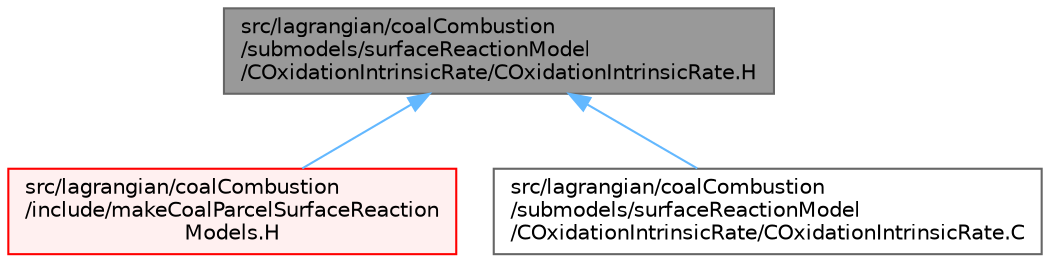 digraph "src/lagrangian/coalCombustion/submodels/surfaceReactionModel/COxidationIntrinsicRate/COxidationIntrinsicRate.H"
{
 // LATEX_PDF_SIZE
  bgcolor="transparent";
  edge [fontname=Helvetica,fontsize=10,labelfontname=Helvetica,labelfontsize=10];
  node [fontname=Helvetica,fontsize=10,shape=box,height=0.2,width=0.4];
  Node1 [id="Node000001",label="src/lagrangian/coalCombustion\l/submodels/surfaceReactionModel\l/COxidationIntrinsicRate/COxidationIntrinsicRate.H",height=0.2,width=0.4,color="gray40", fillcolor="grey60", style="filled", fontcolor="black",tooltip=" "];
  Node1 -> Node2 [id="edge1_Node000001_Node000002",dir="back",color="steelblue1",style="solid",tooltip=" "];
  Node2 [id="Node000002",label="src/lagrangian/coalCombustion\l/include/makeCoalParcelSurfaceReaction\lModels.H",height=0.2,width=0.4,color="red", fillcolor="#FFF0F0", style="filled",URL="$makeCoalParcelSurfaceReactionModels_8H.html",tooltip=" "];
  Node1 -> Node4 [id="edge2_Node000001_Node000004",dir="back",color="steelblue1",style="solid",tooltip=" "];
  Node4 [id="Node000004",label="src/lagrangian/coalCombustion\l/submodels/surfaceReactionModel\l/COxidationIntrinsicRate/COxidationIntrinsicRate.C",height=0.2,width=0.4,color="grey40", fillcolor="white", style="filled",URL="$COxidationIntrinsicRate_8C.html",tooltip=" "];
}
